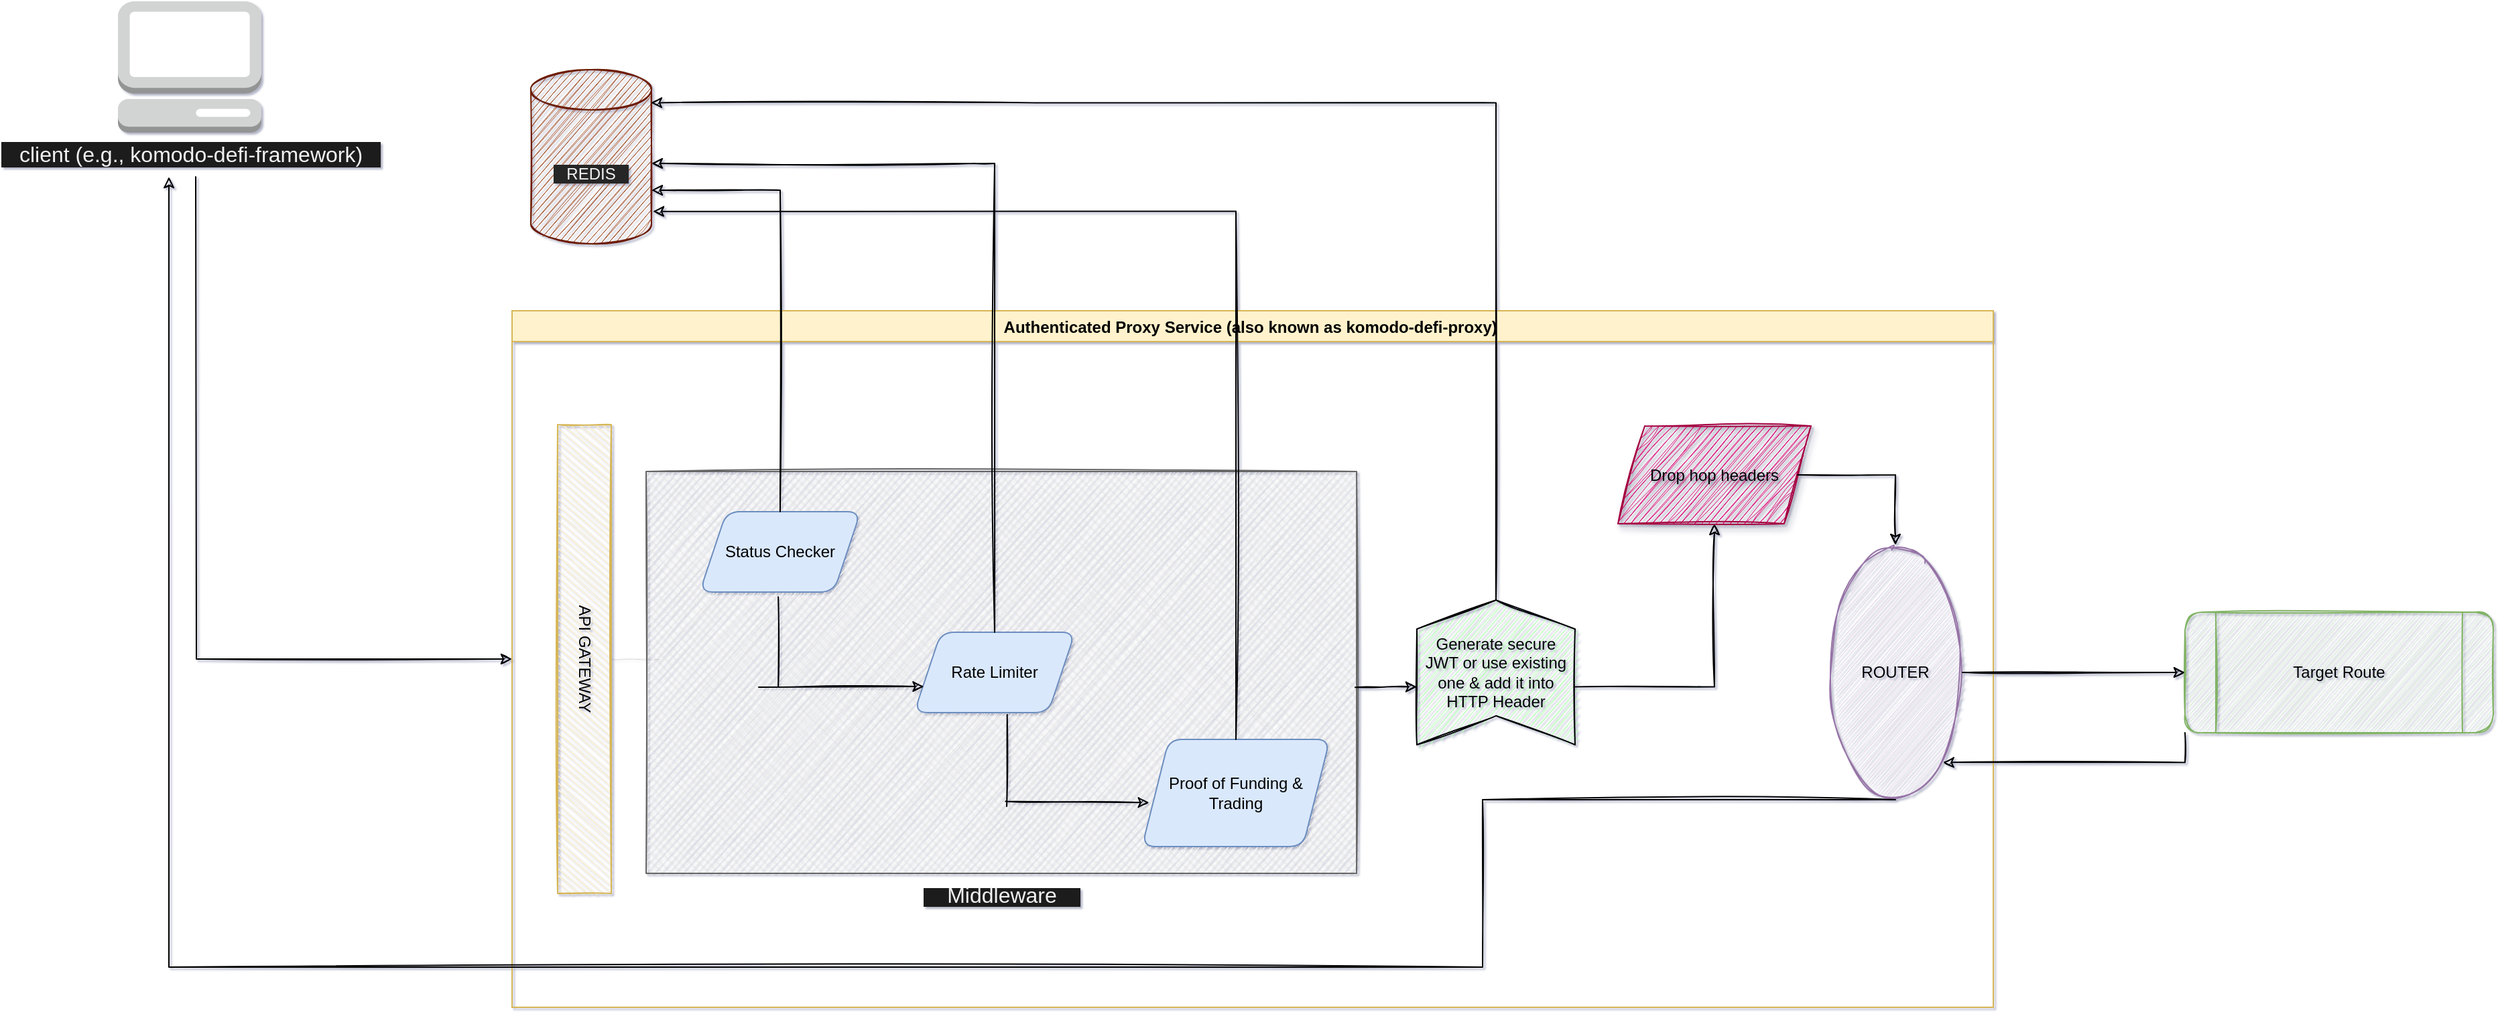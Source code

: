 <mxfile version="24.0.0" type="device">
  <diagram id="PVtQG_oPgHKIZc0Fs0rx" name="Page-1">
    <mxGraphModel dx="2342" dy="954" grid="0" gridSize="10" guides="1" tooltips="1" connect="1" arrows="1" fold="1" page="0" pageScale="1" pageWidth="850" pageHeight="1100" math="0" shadow="1">
      <root>
        <mxCell id="0" />
        <mxCell id="1" parent="0" />
        <mxCell id="yfg-i16KUQ9kF9AL-ZA1-1" style="edgeStyle=orthogonalEdgeStyle;rounded=0;orthogonalLoop=1;jettySize=auto;html=1;exitX=0;exitY=0.5;exitDx=0;exitDy=0;strokeWidth=1;startArrow=classic;startFill=1;endArrow=none;endFill=0;sketch=1;" parent="1" source="yfg-i16KUQ9kF9AL-ZA1-2" edge="1">
          <mxGeometry relative="1" as="geometry">
            <mxPoint x="110" y="180" as="targetPoint" />
          </mxGeometry>
        </mxCell>
        <mxCell id="yfg-i16KUQ9kF9AL-ZA1-2" value="Authenticated Proxy Service (also known as komodo-defi-proxy) " style="swimlane;rounded=0;shadow=0;sketch=0;glass=0;swimlaneLine=1;labelBackgroundColor=none;fixDash=0;portConstraintRotation=0;fillColor=#fff2cc;strokeColor=#d6b656;gradientColor=none;swimlaneFillColor=none;" parent="1" vertex="1">
          <mxGeometry x="346" y="280" width="1105" height="520" as="geometry" />
        </mxCell>
        <mxCell id="yfg-i16KUQ9kF9AL-ZA1-3" value="" style="edgeStyle=orthogonalEdgeStyle;rounded=0;orthogonalLoop=1;jettySize=auto;html=1;startArrow=none;startFill=0;endArrow=none;endFill=0;strokeWidth=0;sketch=1;entryX=0.019;entryY=0.467;entryDx=0;entryDy=0;entryPerimeter=0;" parent="yfg-i16KUQ9kF9AL-ZA1-2" source="yfg-i16KUQ9kF9AL-ZA1-4" target="yfg-i16KUQ9kF9AL-ZA1-5" edge="1">
          <mxGeometry relative="1" as="geometry">
            <Array as="points" />
          </mxGeometry>
        </mxCell>
        <mxCell id="yfg-i16KUQ9kF9AL-ZA1-4" value="API GATEWAY" style="rounded=0;whiteSpace=wrap;html=1;shadow=0;glass=0;sketch=1;strokeWidth=1;rotation=90;fillColor=#fff2cc;strokeColor=#d6b656;" parent="yfg-i16KUQ9kF9AL-ZA1-2" vertex="1">
          <mxGeometry x="-121" y="240" width="350" height="40" as="geometry" />
        </mxCell>
        <mxCell id="yfg-i16KUQ9kF9AL-ZA1-5" value="&lt;span style=&quot;background-color: rgb(31, 31, 31);&quot;&gt;&lt;font style=&quot;font-size: 16px;&quot; color=&quot;#f2f2f2&quot;&gt;&amp;nbsp; &amp;nbsp; Middleware&amp;nbsp; &amp;nbsp;&amp;nbsp;&lt;/font&gt;&lt;/span&gt;" style="verticalLabelPosition=bottom;verticalAlign=top;html=1;shape=mxgraph.basic.patternFillRect;fillStyle=diagGrid;step=5;fillStrokeWidth=0.2;fillStrokeColor=#dddddd;rounded=1;shadow=0;glass=0;sketch=1;strokeWidth=1;fillColor=#f5f5f5;fontColor=#333333;strokeColor=#666666;" parent="yfg-i16KUQ9kF9AL-ZA1-2" vertex="1">
          <mxGeometry x="100" y="120" width="530" height="300" as="geometry" />
        </mxCell>
        <mxCell id="yfg-i16KUQ9kF9AL-ZA1-6" value="Status Checker" style="shape=parallelogram;perimeter=parallelogramPerimeter;whiteSpace=wrap;html=1;fixedSize=1;rounded=1;shadow=0;glass=0;sketch=0;strokeWidth=1;fillColor=#dae8fc;strokeColor=#6c8ebf;" parent="yfg-i16KUQ9kF9AL-ZA1-2" vertex="1">
          <mxGeometry x="140" y="150" width="120" height="60" as="geometry" />
        </mxCell>
        <mxCell id="yfg-i16KUQ9kF9AL-ZA1-7" value="Rate Limiter" style="shape=parallelogram;perimeter=parallelogramPerimeter;whiteSpace=wrap;html=1;fixedSize=1;rounded=1;shadow=0;glass=0;sketch=0;strokeWidth=1;fillColor=#dae8fc;strokeColor=#6c8ebf;" parent="yfg-i16KUQ9kF9AL-ZA1-2" vertex="1">
          <mxGeometry x="300" y="240" width="120" height="60" as="geometry" />
        </mxCell>
        <mxCell id="yfg-i16KUQ9kF9AL-ZA1-8" value="Proof of Funding &amp;amp; Trading" style="shape=parallelogram;perimeter=parallelogramPerimeter;whiteSpace=wrap;html=1;fixedSize=1;rounded=1;shadow=0;glass=0;sketch=0;strokeWidth=1;fillColor=#dae8fc;strokeColor=#6c8ebf;" parent="yfg-i16KUQ9kF9AL-ZA1-2" vertex="1">
          <mxGeometry x="470" y="320" width="140" height="80" as="geometry" />
        </mxCell>
        <mxCell id="yfg-i16KUQ9kF9AL-ZA1-9" value="" style="endArrow=none;html=1;rounded=0;entryX=0.186;entryY=0.312;entryDx=0;entryDy=0;entryPerimeter=0;exitX=0.186;exitY=0.535;exitDx=0;exitDy=0;exitPerimeter=0;sketch=1;" parent="yfg-i16KUQ9kF9AL-ZA1-2" source="yfg-i16KUQ9kF9AL-ZA1-5" target="yfg-i16KUQ9kF9AL-ZA1-5" edge="1">
          <mxGeometry width="50" height="50" relative="1" as="geometry">
            <mxPoint x="180" y="280" as="sourcePoint" />
            <mxPoint x="230" y="230" as="targetPoint" />
          </mxGeometry>
        </mxCell>
        <mxCell id="yfg-i16KUQ9kF9AL-ZA1-10" value="" style="endArrow=none;html=1;rounded=0;strokeWidth=1;entryX=0.578;entryY=1.025;entryDx=0;entryDy=0;entryPerimeter=0;sketch=1;" parent="yfg-i16KUQ9kF9AL-ZA1-2" target="yfg-i16KUQ9kF9AL-ZA1-7" edge="1">
          <mxGeometry width="50" height="50" relative="1" as="geometry">
            <mxPoint x="369" y="370" as="sourcePoint" />
            <mxPoint x="230" y="230" as="targetPoint" />
          </mxGeometry>
        </mxCell>
        <mxCell id="yfg-i16KUQ9kF9AL-ZA1-11" value="" style="endArrow=classic;html=1;rounded=0;strokeWidth=1;exitX=0.506;exitY=0.821;exitDx=0;exitDy=0;exitPerimeter=0;sketch=1;entryX=0.038;entryY=0.59;entryDx=0;entryDy=0;entryPerimeter=0;" parent="yfg-i16KUQ9kF9AL-ZA1-2" source="yfg-i16KUQ9kF9AL-ZA1-5" target="yfg-i16KUQ9kF9AL-ZA1-8" edge="1">
          <mxGeometry width="50" height="50" relative="1" as="geometry">
            <mxPoint x="180" y="280" as="sourcePoint" />
            <mxPoint x="470" y="366" as="targetPoint" />
          </mxGeometry>
        </mxCell>
        <mxCell id="yfg-i16KUQ9kF9AL-ZA1-12" value="ROUTER" style="ellipse;whiteSpace=wrap;html=1;rounded=1;shadow=0;glass=0;sketch=1;strokeWidth=1;fillColor=#e1d5e7;strokeColor=#9673a6;" parent="yfg-i16KUQ9kF9AL-ZA1-2" vertex="1">
          <mxGeometry x="982" y="175" width="100" height="190" as="geometry" />
        </mxCell>
        <mxCell id="yfg-i16KUQ9kF9AL-ZA1-13" style="edgeStyle=orthogonalEdgeStyle;rounded=0;orthogonalLoop=1;jettySize=auto;html=1;exitX=1;exitY=0.6;exitDx=0;exitDy=0;exitPerimeter=0;entryX=0.5;entryY=1;entryDx=0;entryDy=0;sketch=1;" parent="yfg-i16KUQ9kF9AL-ZA1-2" source="yfg-i16KUQ9kF9AL-ZA1-15" target="W-w8zD5yYaKad_kiGe_T-2" edge="1">
          <mxGeometry relative="1" as="geometry" />
        </mxCell>
        <mxCell id="yfg-i16KUQ9kF9AL-ZA1-14" style="edgeStyle=orthogonalEdgeStyle;rounded=0;orthogonalLoop=1;jettySize=auto;html=1;exitX=0;exitY=0.6;exitDx=0;exitDy=0;exitPerimeter=0;entryX=0.998;entryY=0.537;entryDx=0;entryDy=0;entryPerimeter=0;endArrow=none;endFill=0;startArrow=classic;startFill=1;sketch=1;" parent="yfg-i16KUQ9kF9AL-ZA1-2" source="yfg-i16KUQ9kF9AL-ZA1-15" target="yfg-i16KUQ9kF9AL-ZA1-5" edge="1">
          <mxGeometry relative="1" as="geometry" />
        </mxCell>
        <mxCell id="yfg-i16KUQ9kF9AL-ZA1-15" value="&lt;span style=&quot;&quot;&gt;Generate secure JWT or use existing one &amp;amp; add it into HTTP Header&lt;/span&gt;" style="html=1;outlineConnect=0;whiteSpace=wrap;fillColor=#AFFFAF;shape=mxgraph.archimate3.function;sketch=1;" parent="yfg-i16KUQ9kF9AL-ZA1-2" vertex="1">
          <mxGeometry x="675" y="216" width="118" height="108" as="geometry" />
        </mxCell>
        <mxCell id="W-w8zD5yYaKad_kiGe_T-2" value="Drop hop headers" style="shape=parallelogram;perimeter=parallelogramPerimeter;whiteSpace=wrap;html=1;fixedSize=1;rounded=0;shadow=1;glass=0;sketch=1;strokeWidth=1;fillColor=#d80073;strokeColor=#A50040;curveFitting=1;jiggle=2;textShadow=1;fontStyle=0;fontColor=#000000;" vertex="1" parent="yfg-i16KUQ9kF9AL-ZA1-2">
          <mxGeometry x="825" y="86" width="144" height="73" as="geometry" />
        </mxCell>
        <mxCell id="W-w8zD5yYaKad_kiGe_T-4" style="edgeStyle=orthogonalEdgeStyle;rounded=0;orthogonalLoop=1;jettySize=auto;html=1;exitX=1;exitY=0.5;exitDx=0;exitDy=0;entryX=0.5;entryY=0;entryDx=0;entryDy=0;sketch=1;" edge="1" parent="yfg-i16KUQ9kF9AL-ZA1-2" source="W-w8zD5yYaKad_kiGe_T-2" target="yfg-i16KUQ9kF9AL-ZA1-12">
          <mxGeometry relative="1" as="geometry">
            <mxPoint x="803" y="291" as="sourcePoint" />
            <mxPoint x="907" y="169" as="targetPoint" />
          </mxGeometry>
        </mxCell>
        <mxCell id="yfg-i16KUQ9kF9AL-ZA1-16" value="" style="endArrow=classic;html=1;rounded=0;strokeWidth=1;entryX=0.391;entryY=0.535;entryDx=0;entryDy=0;entryPerimeter=0;sketch=1;" parent="1" target="yfg-i16KUQ9kF9AL-ZA1-5" edge="1">
          <mxGeometry width="50" height="50" relative="1" as="geometry">
            <mxPoint x="530" y="561" as="sourcePoint" />
            <mxPoint x="560" y="510" as="targetPoint" />
          </mxGeometry>
        </mxCell>
        <mxCell id="yfg-i16KUQ9kF9AL-ZA1-17" style="edgeStyle=orthogonalEdgeStyle;rounded=0;orthogonalLoop=1;jettySize=auto;html=1;exitX=0;exitY=1;exitDx=0;exitDy=0;entryX=1;entryY=1;entryDx=0;entryDy=0;startArrow=none;startFill=0;endArrow=classic;endFill=1;strokeWidth=1;sketch=1;" parent="1" source="yfg-i16KUQ9kF9AL-ZA1-18" target="yfg-i16KUQ9kF9AL-ZA1-12" edge="1">
          <mxGeometry relative="1" as="geometry" />
        </mxCell>
        <mxCell id="yfg-i16KUQ9kF9AL-ZA1-18" value="Target Route" style="shape=process;whiteSpace=wrap;html=1;backgroundOutline=1;rounded=1;shadow=0;glass=0;sketch=1;strokeWidth=1;fillColor=#d5e8d4;strokeColor=#82b366;" parent="1" vertex="1">
          <mxGeometry x="1594" y="505" width="230" height="90" as="geometry" />
        </mxCell>
        <mxCell id="yfg-i16KUQ9kF9AL-ZA1-19" style="edgeStyle=orthogonalEdgeStyle;rounded=0;orthogonalLoop=1;jettySize=auto;html=1;strokeWidth=1;sketch=1;" parent="1" source="yfg-i16KUQ9kF9AL-ZA1-12" edge="1" target="yfg-i16KUQ9kF9AL-ZA1-18">
          <mxGeometry relative="1" as="geometry">
            <mxPoint x="1350" y="550" as="targetPoint" />
          </mxGeometry>
        </mxCell>
        <mxCell id="yfg-i16KUQ9kF9AL-ZA1-20" value="&lt;font color=&quot;#f2f2f2&quot; style=&quot;background-color: rgb(38, 38, 38);&quot;&gt;&amp;nbsp; &amp;nbsp;REDIS&amp;nbsp; &amp;nbsp;&lt;/font&gt;" style="shape=cylinder3;whiteSpace=wrap;html=1;boundedLbl=1;backgroundOutline=1;size=15;rounded=1;shadow=0;glass=0;sketch=1;strokeWidth=1;fillColor=#a0522d;strokeColor=#6D1F00;fontColor=#ffffff;labelBackgroundColor=none;" parent="1" vertex="1">
          <mxGeometry x="360" y="100" width="90" height="130" as="geometry" />
        </mxCell>
        <mxCell id="yfg-i16KUQ9kF9AL-ZA1-21" style="edgeStyle=orthogonalEdgeStyle;rounded=0;orthogonalLoop=1;jettySize=auto;html=1;exitX=0.5;exitY=0;exitDx=0;exitDy=0;strokeWidth=1;sketch=1;" parent="1" source="yfg-i16KUQ9kF9AL-ZA1-7" edge="1">
          <mxGeometry relative="1" as="geometry">
            <mxPoint x="450" y="170" as="targetPoint" />
            <Array as="points">
              <mxPoint x="690" y="170" />
              <mxPoint x="450" y="170" />
            </Array>
          </mxGeometry>
        </mxCell>
        <mxCell id="yfg-i16KUQ9kF9AL-ZA1-22" style="edgeStyle=orthogonalEdgeStyle;rounded=0;orthogonalLoop=1;jettySize=auto;html=1;exitX=0.5;exitY=0;exitDx=0;exitDy=0;entryX=1;entryY=0;entryDx=0;entryDy=90;entryPerimeter=0;strokeWidth=1;sketch=1;" parent="1" source="yfg-i16KUQ9kF9AL-ZA1-6" target="yfg-i16KUQ9kF9AL-ZA1-20" edge="1">
          <mxGeometry relative="1" as="geometry" />
        </mxCell>
        <mxCell id="yfg-i16KUQ9kF9AL-ZA1-23" style="edgeStyle=orthogonalEdgeStyle;rounded=0;orthogonalLoop=1;jettySize=auto;html=1;exitX=0.5;exitY=0;exitDx=0;exitDy=0;entryX=1.011;entryY=0.814;entryDx=0;entryDy=0;entryPerimeter=0;strokeWidth=1;sketch=1;" parent="1" source="yfg-i16KUQ9kF9AL-ZA1-8" target="yfg-i16KUQ9kF9AL-ZA1-20" edge="1">
          <mxGeometry relative="1" as="geometry" />
        </mxCell>
        <mxCell id="yfg-i16KUQ9kF9AL-ZA1-24" style="edgeStyle=orthogonalEdgeStyle;rounded=0;orthogonalLoop=1;jettySize=auto;html=1;exitX=0.5;exitY=1;exitDx=0;exitDy=0;strokeWidth=1;sketch=1;" parent="1" source="yfg-i16KUQ9kF9AL-ZA1-12" edge="1">
          <mxGeometry relative="1" as="geometry">
            <mxPoint x="90" y="180" as="targetPoint" />
            <Array as="points">
              <mxPoint x="1070" y="770" />
              <mxPoint x="90" y="770" />
            </Array>
          </mxGeometry>
        </mxCell>
        <mxCell id="yfg-i16KUQ9kF9AL-ZA1-25" value="&amp;nbsp; &amp;nbsp;client (e.g., komodo-defi-framework)&amp;nbsp; &amp;nbsp;" style="outlineConnect=0;dashed=0;verticalLabelPosition=bottom;verticalAlign=top;align=center;html=1;shape=mxgraph.aws3.management_console;fillColor=#D2D3D3;gradientColor=none;rounded=0;shadow=0;glass=0;labelBackgroundColor=#1F1F1F;sketch=0;fontSize=16;fontColor=#F2F2F2;strokeWidth=1;" parent="1" vertex="1">
          <mxGeometry x="52" y="49" width="107" height="98" as="geometry" />
        </mxCell>
        <mxCell id="yfg-i16KUQ9kF9AL-ZA1-26" style="edgeStyle=orthogonalEdgeStyle;rounded=0;orthogonalLoop=1;jettySize=auto;html=1;exitX=0.5;exitY=0;exitDx=0;exitDy=0;exitPerimeter=0;entryX=0.994;entryY=0.19;entryDx=0;entryDy=0;entryPerimeter=0;sketch=1;" parent="1" source="yfg-i16KUQ9kF9AL-ZA1-15" target="yfg-i16KUQ9kF9AL-ZA1-20" edge="1">
          <mxGeometry relative="1" as="geometry" />
        </mxCell>
      </root>
    </mxGraphModel>
  </diagram>
</mxfile>
